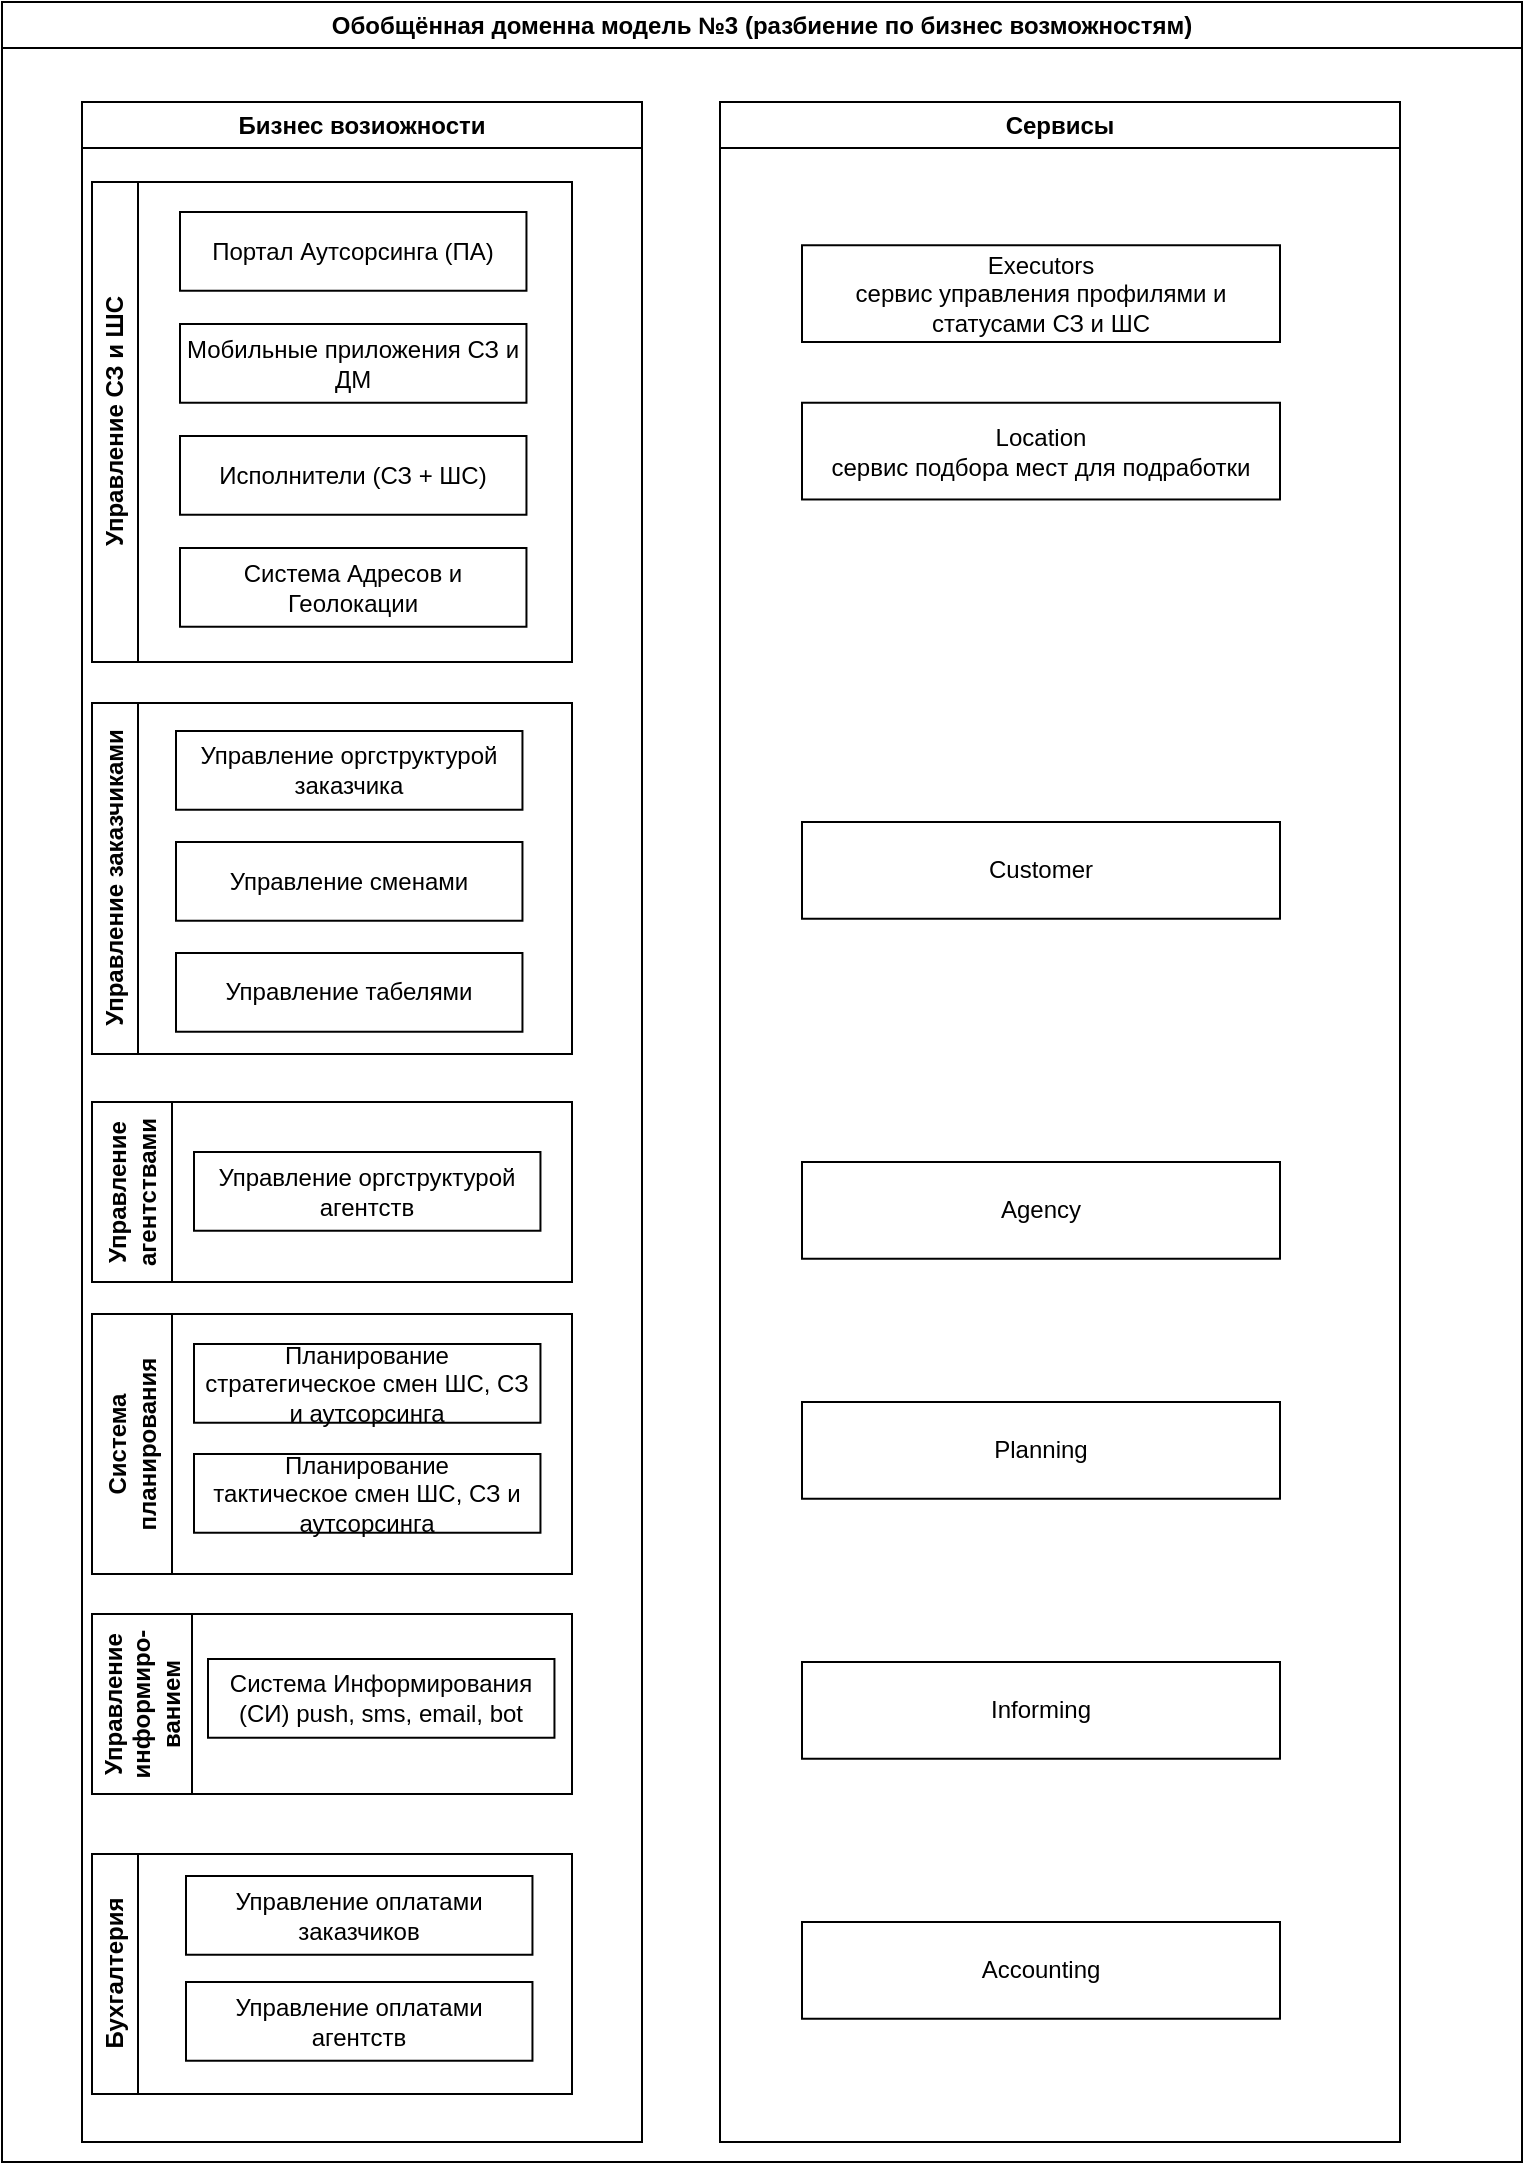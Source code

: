 <mxfile version="23.0.2" type="device">
  <diagram id="R2lEEEUBdFMjLlhIrx00" name="Page-1">
    <mxGraphModel dx="536" dy="709" grid="1" gridSize="10" guides="1" tooltips="1" connect="1" arrows="1" fold="1" page="1" pageScale="1" pageWidth="827" pageHeight="1169" math="0" shadow="0" extFonts="Permanent Marker^https://fonts.googleapis.com/css?family=Permanent+Marker">
      <root>
        <mxCell id="0" />
        <mxCell id="1" parent="0" />
        <mxCell id="UTMJsMPESid8Jv--px6_-1" value="Обобщённая доменна модель №3 (разбиение по бизнес возможностям)" style="swimlane;whiteSpace=wrap;html=1;" parent="1" vertex="1">
          <mxGeometry x="40" y="40" width="760" height="1080" as="geometry">
            <mxRectangle x="40" y="40" width="240" height="30" as="alternateBounds" />
          </mxGeometry>
        </mxCell>
        <mxCell id="H_RzWrDMf-Ns0h6KsaO8-17" value="Бизнес возиожности" style="swimlane;whiteSpace=wrap;html=1;" parent="UTMJsMPESid8Jv--px6_-1" vertex="1">
          <mxGeometry x="40" y="50" width="280" height="1020" as="geometry" />
        </mxCell>
        <mxCell id="UTMJsMPESid8Jv--px6_-22" value="Управление СЗ и ШС" style="swimlane;horizontal=0;whiteSpace=wrap;html=1;" parent="H_RzWrDMf-Ns0h6KsaO8-17" vertex="1">
          <mxGeometry x="5" y="40" width="240" height="240" as="geometry">
            <mxRectangle x="40" y="60" width="40" height="80" as="alternateBounds" />
          </mxGeometry>
        </mxCell>
        <mxCell id="H_RzWrDMf-Ns0h6KsaO8-2" value="Мобильные приложения СЗ и ДМ" style="rounded=0;whiteSpace=wrap;html=1;" parent="UTMJsMPESid8Jv--px6_-22" vertex="1">
          <mxGeometry x="44" y="71" width="173.228" height="39.37" as="geometry" />
        </mxCell>
        <mxCell id="H_RzWrDMf-Ns0h6KsaO8-3" value="Портал Аутсорсинга (ПА)" style="rounded=0;whiteSpace=wrap;html=1;" parent="UTMJsMPESid8Jv--px6_-22" vertex="1">
          <mxGeometry x="44" y="15" width="173.228" height="39.37" as="geometry" />
        </mxCell>
        <mxCell id="H_RzWrDMf-Ns0h6KsaO8-4" value="Исполнители (СЗ + ШС)" style="rounded=0;whiteSpace=wrap;html=1;" parent="UTMJsMPESid8Jv--px6_-22" vertex="1">
          <mxGeometry x="44" y="127" width="173.228" height="39.37" as="geometry" />
        </mxCell>
        <mxCell id="H_RzWrDMf-Ns0h6KsaO8-14" value="Система Адресов и Геолокации" style="rounded=0;whiteSpace=wrap;html=1;" parent="UTMJsMPESid8Jv--px6_-22" vertex="1">
          <mxGeometry x="44" y="183" width="173.228" height="39.37" as="geometry" />
        </mxCell>
        <mxCell id="UTMJsMPESid8Jv--px6_-23" value="Управление заказчиками" style="swimlane;horizontal=0;whiteSpace=wrap;html=1;" parent="H_RzWrDMf-Ns0h6KsaO8-17" vertex="1">
          <mxGeometry x="5" y="300.5" width="240" height="175.5" as="geometry">
            <mxRectangle x="40" y="320" width="40" height="80" as="alternateBounds" />
          </mxGeometry>
        </mxCell>
        <mxCell id="UTMJsMPESid8Jv--px6_-27" value="Управление сменами" style="rounded=0;whiteSpace=wrap;html=1;" parent="UTMJsMPESid8Jv--px6_-23" vertex="1">
          <mxGeometry x="42" y="69.5" width="173.228" height="39.37" as="geometry" />
        </mxCell>
        <mxCell id="UTMJsMPESid8Jv--px6_-28" value="Управление оргструктурой заказчика" style="rounded=0;whiteSpace=wrap;html=1;" parent="UTMJsMPESid8Jv--px6_-23" vertex="1">
          <mxGeometry x="42" y="14" width="173.228" height="39.37" as="geometry" />
        </mxCell>
        <mxCell id="H_RzWrDMf-Ns0h6KsaO8-5" value="Управление табелями" style="rounded=0;whiteSpace=wrap;html=1;" parent="UTMJsMPESid8Jv--px6_-23" vertex="1">
          <mxGeometry x="42" y="125" width="173.228" height="39.37" as="geometry" />
        </mxCell>
        <mxCell id="H_RzWrDMf-Ns0h6KsaO8-6" value="Управление агентствами" style="swimlane;horizontal=0;whiteSpace=wrap;html=1;startSize=40;" parent="H_RzWrDMf-Ns0h6KsaO8-17" vertex="1">
          <mxGeometry x="5" y="500" width="240" height="90" as="geometry">
            <mxRectangle x="40" y="320" width="40" height="80" as="alternateBounds" />
          </mxGeometry>
        </mxCell>
        <mxCell id="H_RzWrDMf-Ns0h6KsaO8-8" value="Управление оргструктурой агентств" style="rounded=0;whiteSpace=wrap;html=1;" parent="H_RzWrDMf-Ns0h6KsaO8-6" vertex="1">
          <mxGeometry x="51" y="25" width="173.228" height="39.37" as="geometry" />
        </mxCell>
        <mxCell id="UTMJsMPESid8Jv--px6_-54" value="Система планирования" style="swimlane;horizontal=0;whiteSpace=wrap;html=1;startSize=40;" parent="H_RzWrDMf-Ns0h6KsaO8-17" vertex="1">
          <mxGeometry x="5" y="606" width="240" height="130" as="geometry">
            <mxRectangle x="40" y="320" width="40" height="80" as="alternateBounds" />
          </mxGeometry>
        </mxCell>
        <mxCell id="UTMJsMPESid8Jv--px6_-61" value="Планирование&lt;br&gt;тактическое смен ШС, СЗ и аутсорсинга" style="rounded=0;whiteSpace=wrap;html=1;" parent="UTMJsMPESid8Jv--px6_-54" vertex="1">
          <mxGeometry x="51" y="70" width="173.228" height="39.37" as="geometry" />
        </mxCell>
        <mxCell id="UTMJsMPESid8Jv--px6_-62" value="Планирование&lt;br&gt;стратегическое смен ШС, СЗ и аутсорсинга" style="rounded=0;whiteSpace=wrap;html=1;" parent="UTMJsMPESid8Jv--px6_-54" vertex="1">
          <mxGeometry x="51" y="15" width="173.228" height="39.37" as="geometry" />
        </mxCell>
        <mxCell id="H_RzWrDMf-Ns0h6KsaO8-15" value="Управление информиро- ванием" style="swimlane;horizontal=0;whiteSpace=wrap;html=1;startSize=50;" parent="H_RzWrDMf-Ns0h6KsaO8-17" vertex="1">
          <mxGeometry x="5" y="756" width="240" height="90" as="geometry">
            <mxRectangle x="40" y="320" width="40" height="80" as="alternateBounds" />
          </mxGeometry>
        </mxCell>
        <mxCell id="UTMJsMPESid8Jv--px6_-67" value="Система Информирования (СИ) push, sms, email, bot" style="rounded=0;whiteSpace=wrap;html=1;" parent="H_RzWrDMf-Ns0h6KsaO8-15" vertex="1">
          <mxGeometry x="58" y="22.5" width="173.228" height="39.37" as="geometry" />
        </mxCell>
        <mxCell id="H_RzWrDMf-Ns0h6KsaO8-10" value="Бухгалтерия" style="swimlane;horizontal=0;whiteSpace=wrap;html=1;" parent="H_RzWrDMf-Ns0h6KsaO8-17" vertex="1">
          <mxGeometry x="5" y="876" width="240" height="120" as="geometry">
            <mxRectangle x="40" y="320" width="40" height="80" as="alternateBounds" />
          </mxGeometry>
        </mxCell>
        <mxCell id="H_RzWrDMf-Ns0h6KsaO8-11" value="Управление оплатами агентств" style="rounded=0;whiteSpace=wrap;html=1;" parent="H_RzWrDMf-Ns0h6KsaO8-10" vertex="1">
          <mxGeometry x="47" y="64" width="173.228" height="39.37" as="geometry" />
        </mxCell>
        <mxCell id="H_RzWrDMf-Ns0h6KsaO8-12" value="Управление оплатами заказчиков" style="rounded=0;whiteSpace=wrap;html=1;" parent="H_RzWrDMf-Ns0h6KsaO8-10" vertex="1">
          <mxGeometry x="47" y="11" width="173.228" height="39.37" as="geometry" />
        </mxCell>
        <mxCell id="H_RzWrDMf-Ns0h6KsaO8-18" value="Сервисы" style="swimlane;whiteSpace=wrap;html=1;" parent="1" vertex="1">
          <mxGeometry x="399" y="90" width="340" height="1020" as="geometry" />
        </mxCell>
        <mxCell id="H_RzWrDMf-Ns0h6KsaO8-19" value="Executors&lt;br&gt;сервис управления профилями и статусами СЗ и ШС" style="rounded=0;whiteSpace=wrap;html=1;" parent="H_RzWrDMf-Ns0h6KsaO8-18" vertex="1">
          <mxGeometry x="41" y="71.63" width="239" height="48.37" as="geometry" />
        </mxCell>
        <mxCell id="H_RzWrDMf-Ns0h6KsaO8-20" value="Location&lt;br&gt;сервис подбора мест для подработки" style="rounded=0;whiteSpace=wrap;html=1;" parent="H_RzWrDMf-Ns0h6KsaO8-18" vertex="1">
          <mxGeometry x="41" y="150.37" width="239" height="48.37" as="geometry" />
        </mxCell>
        <mxCell id="H_RzWrDMf-Ns0h6KsaO8-21" value="Customer" style="rounded=0;whiteSpace=wrap;html=1;" parent="H_RzWrDMf-Ns0h6KsaO8-18" vertex="1">
          <mxGeometry x="41" y="360" width="239" height="48.37" as="geometry" />
        </mxCell>
        <mxCell id="H_RzWrDMf-Ns0h6KsaO8-23" value="Agency" style="rounded=0;whiteSpace=wrap;html=1;" parent="H_RzWrDMf-Ns0h6KsaO8-18" vertex="1">
          <mxGeometry x="41" y="530" width="239" height="48.37" as="geometry" />
        </mxCell>
        <mxCell id="H_RzWrDMf-Ns0h6KsaO8-24" value="Planning" style="rounded=0;whiteSpace=wrap;html=1;" parent="H_RzWrDMf-Ns0h6KsaO8-18" vertex="1">
          <mxGeometry x="41" y="650" width="239" height="48.37" as="geometry" />
        </mxCell>
        <mxCell id="H_RzWrDMf-Ns0h6KsaO8-25" value="Informing" style="rounded=0;whiteSpace=wrap;html=1;" parent="H_RzWrDMf-Ns0h6KsaO8-18" vertex="1">
          <mxGeometry x="41" y="780" width="239" height="48.37" as="geometry" />
        </mxCell>
        <mxCell id="H_RzWrDMf-Ns0h6KsaO8-26" value="Accounting" style="rounded=0;whiteSpace=wrap;html=1;" parent="H_RzWrDMf-Ns0h6KsaO8-18" vertex="1">
          <mxGeometry x="41" y="910" width="239" height="48.37" as="geometry" />
        </mxCell>
      </root>
    </mxGraphModel>
  </diagram>
</mxfile>
